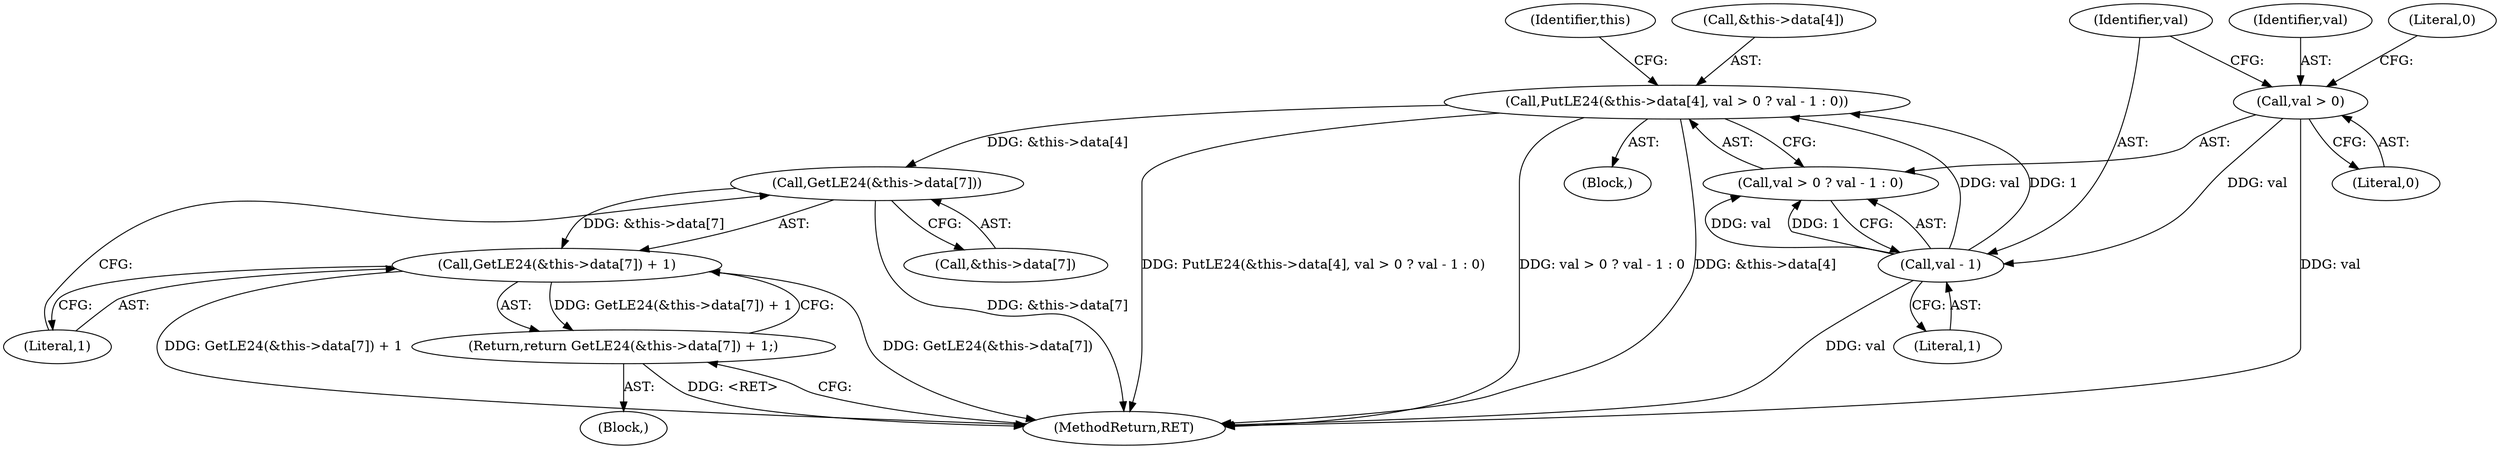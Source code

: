 digraph "0_exempi_aabedb5e749dd59112a3fe1e8e08f2d934f56666@array" {
"1000219" [label="(Call,GetLE24(&this->data[7]))"];
"1000201" [label="(Call,PutLE24(&this->data[4], val > 0 ? val - 1 : 0))"];
"1000212" [label="(Call,val - 1)"];
"1000209" [label="(Call,val > 0)"];
"1000218" [label="(Call,GetLE24(&this->data[7]) + 1)"];
"1000217" [label="(Return,return GetLE24(&this->data[7]) + 1;)"];
"1000545" [label="(MethodReturn,RET)"];
"1000218" [label="(Call,GetLE24(&this->data[7]) + 1)"];
"1000226" [label="(Literal,1)"];
"1000214" [label="(Literal,1)"];
"1000210" [label="(Identifier,val)"];
"1000216" [label="(Block,)"];
"1000220" [label="(Call,&this->data[7])"];
"1000215" [label="(Literal,0)"];
"1000219" [label="(Call,GetLE24(&this->data[7]))"];
"1000201" [label="(Call,PutLE24(&this->data[4], val > 0 ? val - 1 : 0))"];
"1000213" [label="(Identifier,val)"];
"1000223" [label="(Identifier,this)"];
"1000209" [label="(Call,val > 0)"];
"1000212" [label="(Call,val - 1)"];
"1000202" [label="(Call,&this->data[4])"];
"1000208" [label="(Call,val > 0 ? val - 1 : 0)"];
"1000200" [label="(Block,)"];
"1000211" [label="(Literal,0)"];
"1000217" [label="(Return,return GetLE24(&this->data[7]) + 1;)"];
"1000219" -> "1000218"  [label="AST: "];
"1000219" -> "1000220"  [label="CFG: "];
"1000220" -> "1000219"  [label="AST: "];
"1000226" -> "1000219"  [label="CFG: "];
"1000219" -> "1000545"  [label="DDG: &this->data[7]"];
"1000219" -> "1000218"  [label="DDG: &this->data[7]"];
"1000201" -> "1000219"  [label="DDG: &this->data[4]"];
"1000201" -> "1000200"  [label="AST: "];
"1000201" -> "1000208"  [label="CFG: "];
"1000202" -> "1000201"  [label="AST: "];
"1000208" -> "1000201"  [label="AST: "];
"1000223" -> "1000201"  [label="CFG: "];
"1000201" -> "1000545"  [label="DDG: PutLE24(&this->data[4], val > 0 ? val - 1 : 0)"];
"1000201" -> "1000545"  [label="DDG: val > 0 ? val - 1 : 0"];
"1000201" -> "1000545"  [label="DDG: &this->data[4]"];
"1000212" -> "1000201"  [label="DDG: val"];
"1000212" -> "1000201"  [label="DDG: 1"];
"1000212" -> "1000208"  [label="AST: "];
"1000212" -> "1000214"  [label="CFG: "];
"1000213" -> "1000212"  [label="AST: "];
"1000214" -> "1000212"  [label="AST: "];
"1000208" -> "1000212"  [label="CFG: "];
"1000212" -> "1000545"  [label="DDG: val"];
"1000212" -> "1000208"  [label="DDG: val"];
"1000212" -> "1000208"  [label="DDG: 1"];
"1000209" -> "1000212"  [label="DDG: val"];
"1000209" -> "1000208"  [label="AST: "];
"1000209" -> "1000211"  [label="CFG: "];
"1000210" -> "1000209"  [label="AST: "];
"1000211" -> "1000209"  [label="AST: "];
"1000213" -> "1000209"  [label="CFG: "];
"1000215" -> "1000209"  [label="CFG: "];
"1000209" -> "1000545"  [label="DDG: val"];
"1000218" -> "1000217"  [label="AST: "];
"1000218" -> "1000226"  [label="CFG: "];
"1000226" -> "1000218"  [label="AST: "];
"1000217" -> "1000218"  [label="CFG: "];
"1000218" -> "1000545"  [label="DDG: GetLE24(&this->data[7])"];
"1000218" -> "1000545"  [label="DDG: GetLE24(&this->data[7]) + 1"];
"1000218" -> "1000217"  [label="DDG: GetLE24(&this->data[7]) + 1"];
"1000217" -> "1000216"  [label="AST: "];
"1000545" -> "1000217"  [label="CFG: "];
"1000217" -> "1000545"  [label="DDG: <RET>"];
}
